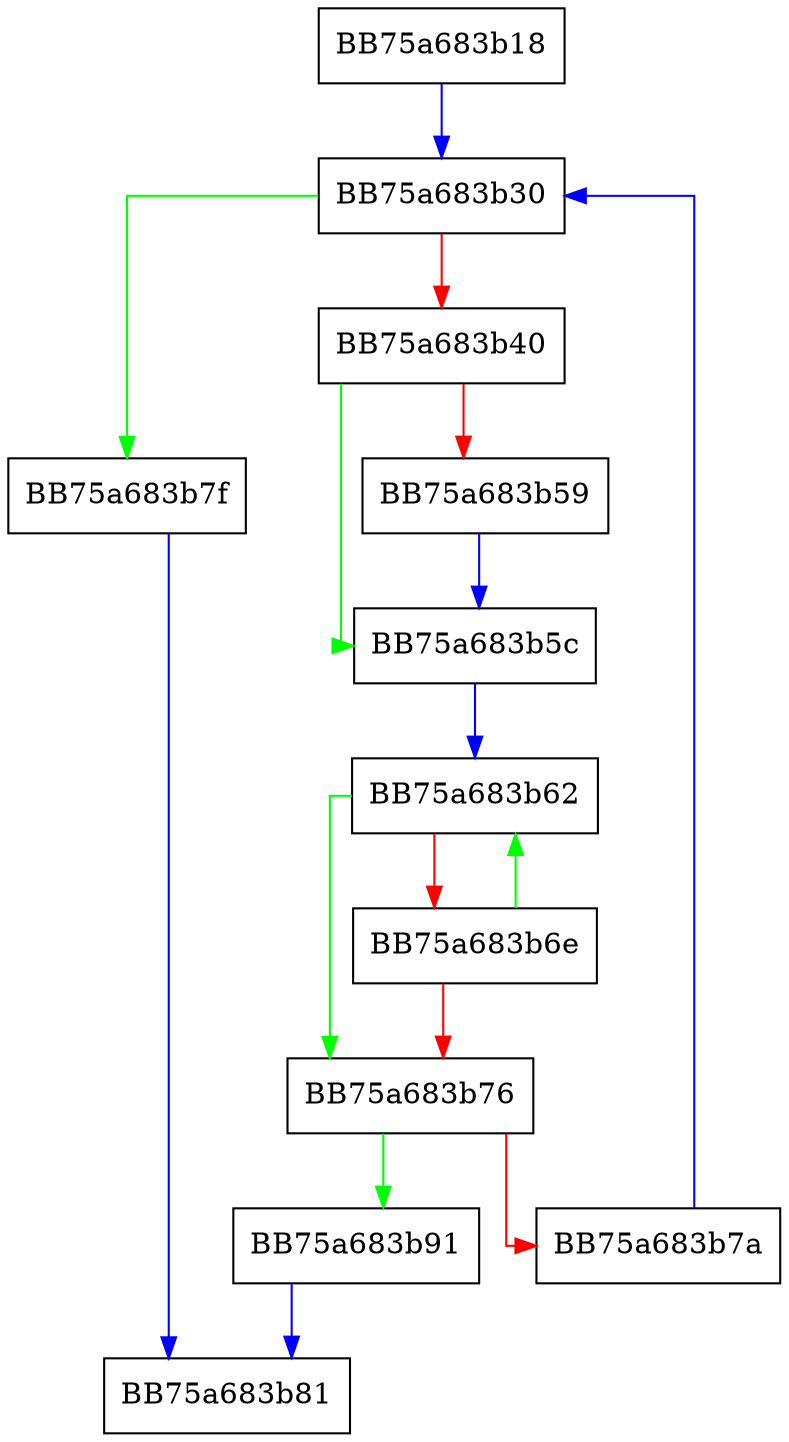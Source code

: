 digraph GetFirstAttributeByName {
  node [shape="box"];
  graph [splines=ortho];
  BB75a683b18 -> BB75a683b30 [color="blue"];
  BB75a683b30 -> BB75a683b7f [color="green"];
  BB75a683b30 -> BB75a683b40 [color="red"];
  BB75a683b40 -> BB75a683b5c [color="green"];
  BB75a683b40 -> BB75a683b59 [color="red"];
  BB75a683b59 -> BB75a683b5c [color="blue"];
  BB75a683b5c -> BB75a683b62 [color="blue"];
  BB75a683b62 -> BB75a683b76 [color="green"];
  BB75a683b62 -> BB75a683b6e [color="red"];
  BB75a683b6e -> BB75a683b62 [color="green"];
  BB75a683b6e -> BB75a683b76 [color="red"];
  BB75a683b76 -> BB75a683b91 [color="green"];
  BB75a683b76 -> BB75a683b7a [color="red"];
  BB75a683b7a -> BB75a683b30 [color="blue"];
  BB75a683b7f -> BB75a683b81 [color="blue"];
  BB75a683b91 -> BB75a683b81 [color="blue"];
}
